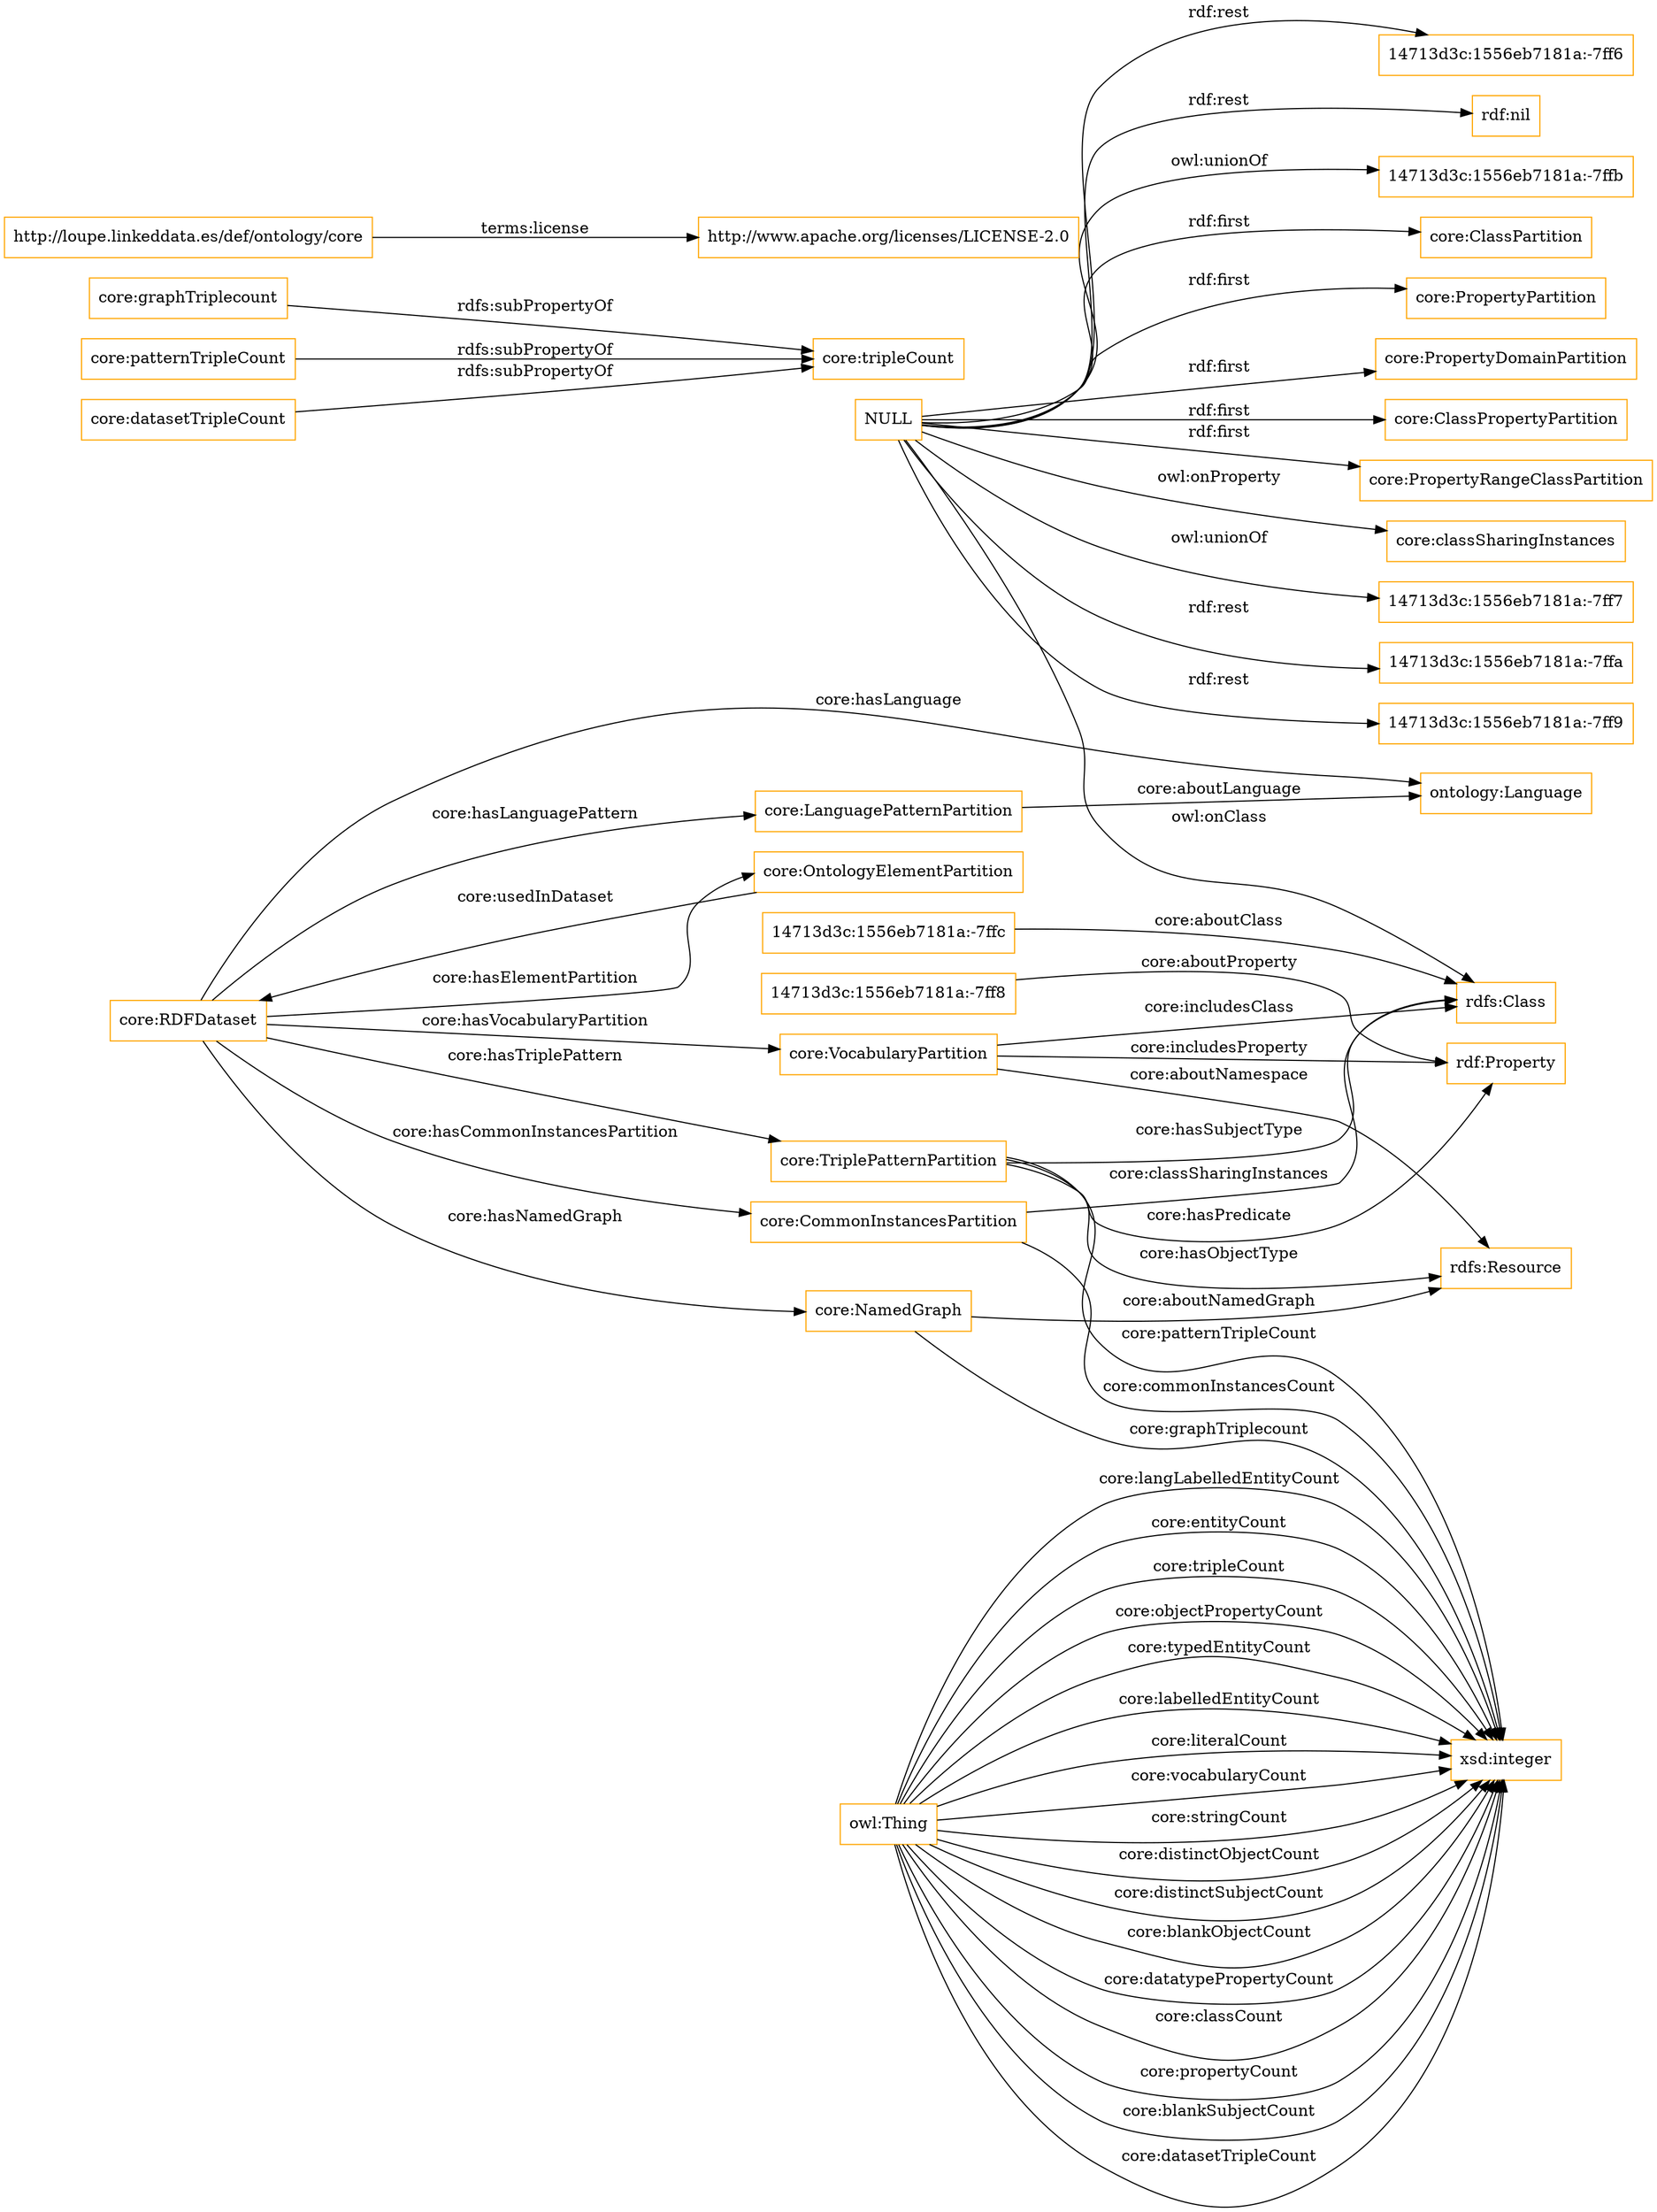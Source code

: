 digraph ar2dtool_diagram { 
rankdir=LR;
size="1501"
node [shape = rectangle, color="orange"]; "core:ClassPartition" "core:PropertyPartition" "core:PropertyDomainPartition" "core:OntologyElementPartition" "14713d3c:1556eb7181a:-7ffc" "core:CommonInstancesPartition" "rdfs:Resource" "core:LanguagePatternPartition" "14713d3c:1556eb7181a:-7ff8" "core:NamedGraph" "rdfs:Class" "rdf:Property" "core:TriplePatternPartition" "core:ClassPropertyPartition" "ontology:Language" "core:VocabularyPartition" "core:PropertyRangeClassPartition" "core:RDFDataset" ; /*classes style*/
	"core:graphTriplecount" -> "core:tripleCount" [ label = "rdfs:subPropertyOf" ];
	"core:patternTripleCount" -> "core:tripleCount" [ label = "rdfs:subPropertyOf" ];
	"NULL" -> "core:PropertyPartition" [ label = "rdf:first" ];
	"NULL" -> "core:classSharingInstances" [ label = "owl:onProperty" ];
	"NULL" -> "14713d3c:1556eb7181a:-7ff7" [ label = "owl:unionOf" ];
	"NULL" -> "core:PropertyDomainPartition" [ label = "rdf:first" ];
	"NULL" -> "core:PropertyRangeClassPartition" [ label = "rdf:first" ];
	"NULL" -> "14713d3c:1556eb7181a:-7ffa" [ label = "rdf:rest" ];
	"NULL" -> "14713d3c:1556eb7181a:-7ff9" [ label = "rdf:rest" ];
	"NULL" -> "14713d3c:1556eb7181a:-7ff6" [ label = "rdf:rest" ];
	"NULL" -> "rdf:nil" [ label = "rdf:rest" ];
	"NULL" -> "rdfs:Class" [ label = "owl:onClass" ];
	"NULL" -> "14713d3c:1556eb7181a:-7ffb" [ label = "owl:unionOf" ];
	"NULL" -> "core:ClassPropertyPartition" [ label = "rdf:first" ];
	"NULL" -> "core:ClassPartition" [ label = "rdf:first" ];
	"core:datasetTripleCount" -> "core:tripleCount" [ label = "rdfs:subPropertyOf" ];
	"http://loupe.linkeddata.es/def/ontology/core" -> "http://www.apache.org/licenses/LICENSE-2.0" [ label = "terms:license" ];
	"owl:Thing" -> "xsd:integer" [ label = "core:datasetTripleCount" ];
	"core:RDFDataset" -> "core:NamedGraph" [ label = "core:hasNamedGraph" ];
	"owl:Thing" -> "xsd:integer" [ label = "core:langLabelledEntityCount" ];
	"core:NamedGraph" -> "rdfs:Resource" [ label = "core:aboutNamedGraph" ];
	"owl:Thing" -> "xsd:integer" [ label = "core:entityCount" ];
	"owl:Thing" -> "xsd:integer" [ label = "core:tripleCount" ];
	"core:CommonInstancesPartition" -> "xsd:integer" [ label = "core:commonInstancesCount" ];
	"owl:Thing" -> "xsd:integer" [ label = "core:objectPropertyCount" ];
	"owl:Thing" -> "xsd:integer" [ label = "core:typedEntityCount" ];
	"owl:Thing" -> "xsd:integer" [ label = "core:labelledEntityCount" ];
	"owl:Thing" -> "xsd:integer" [ label = "core:literalCount" ];
	"owl:Thing" -> "xsd:integer" [ label = "core:vocabularyCount" ];
	"owl:Thing" -> "xsd:integer" [ label = "core:stringCount" ];
	"core:TriplePatternPartition" -> "xsd:integer" [ label = "core:patternTripleCount" ];
	"core:VocabularyPartition" -> "rdfs:Resource" [ label = "core:aboutNamespace" ];
	"core:RDFDataset" -> "core:CommonInstancesPartition" [ label = "core:hasCommonInstancesPartition" ];
	"owl:Thing" -> "xsd:integer" [ label = "core:distinctObjectCount" ];
	"owl:Thing" -> "xsd:integer" [ label = "core:distinctSubjectCount" ];
	"core:TriplePatternPartition" -> "rdfs:Class" [ label = "core:hasSubjectType" ];
	"core:VocabularyPartition" -> "rdfs:Class" [ label = "core:includesClass" ];
	"core:CommonInstancesPartition" -> "rdfs:Class" [ label = "core:classSharingInstances" ];
	"core:VocabularyPartition" -> "rdf:Property" [ label = "core:includesProperty" ];
	"core:TriplePatternPartition" -> "rdfs:Resource" [ label = "core:hasObjectType" ];
	"core:RDFDataset" -> "core:VocabularyPartition" [ label = "core:hasVocabularyPartition" ];
	"core:OntologyElementPartition" -> "core:RDFDataset" [ label = "core:usedInDataset" ];
	"core:LanguagePatternPartition" -> "ontology:Language" [ label = "core:aboutLanguage" ];
	"owl:Thing" -> "xsd:integer" [ label = "core:blankObjectCount" ];
	"core:NamedGraph" -> "xsd:integer" [ label = "core:graphTriplecount" ];
	"owl:Thing" -> "xsd:integer" [ label = "core:datatypePropertyCount" ];
	"owl:Thing" -> "xsd:integer" [ label = "core:classCount" ];
	"core:TriplePatternPartition" -> "rdf:Property" [ label = "core:hasPredicate" ];
	"14713d3c:1556eb7181a:-7ff8" -> "rdf:Property" [ label = "core:aboutProperty" ];
	"owl:Thing" -> "xsd:integer" [ label = "core:propertyCount" ];
	"core:RDFDataset" -> "core:LanguagePatternPartition" [ label = "core:hasLanguagePattern" ];
	"owl:Thing" -> "xsd:integer" [ label = "core:blankSubjectCount" ];
	"core:RDFDataset" -> "core:OntologyElementPartition" [ label = "core:hasElementPartition" ];
	"core:RDFDataset" -> "ontology:Language" [ label = "core:hasLanguage" ];
	"core:RDFDataset" -> "core:TriplePatternPartition" [ label = "core:hasTriplePattern" ];
	"14713d3c:1556eb7181a:-7ffc" -> "rdfs:Class" [ label = "core:aboutClass" ];

}
